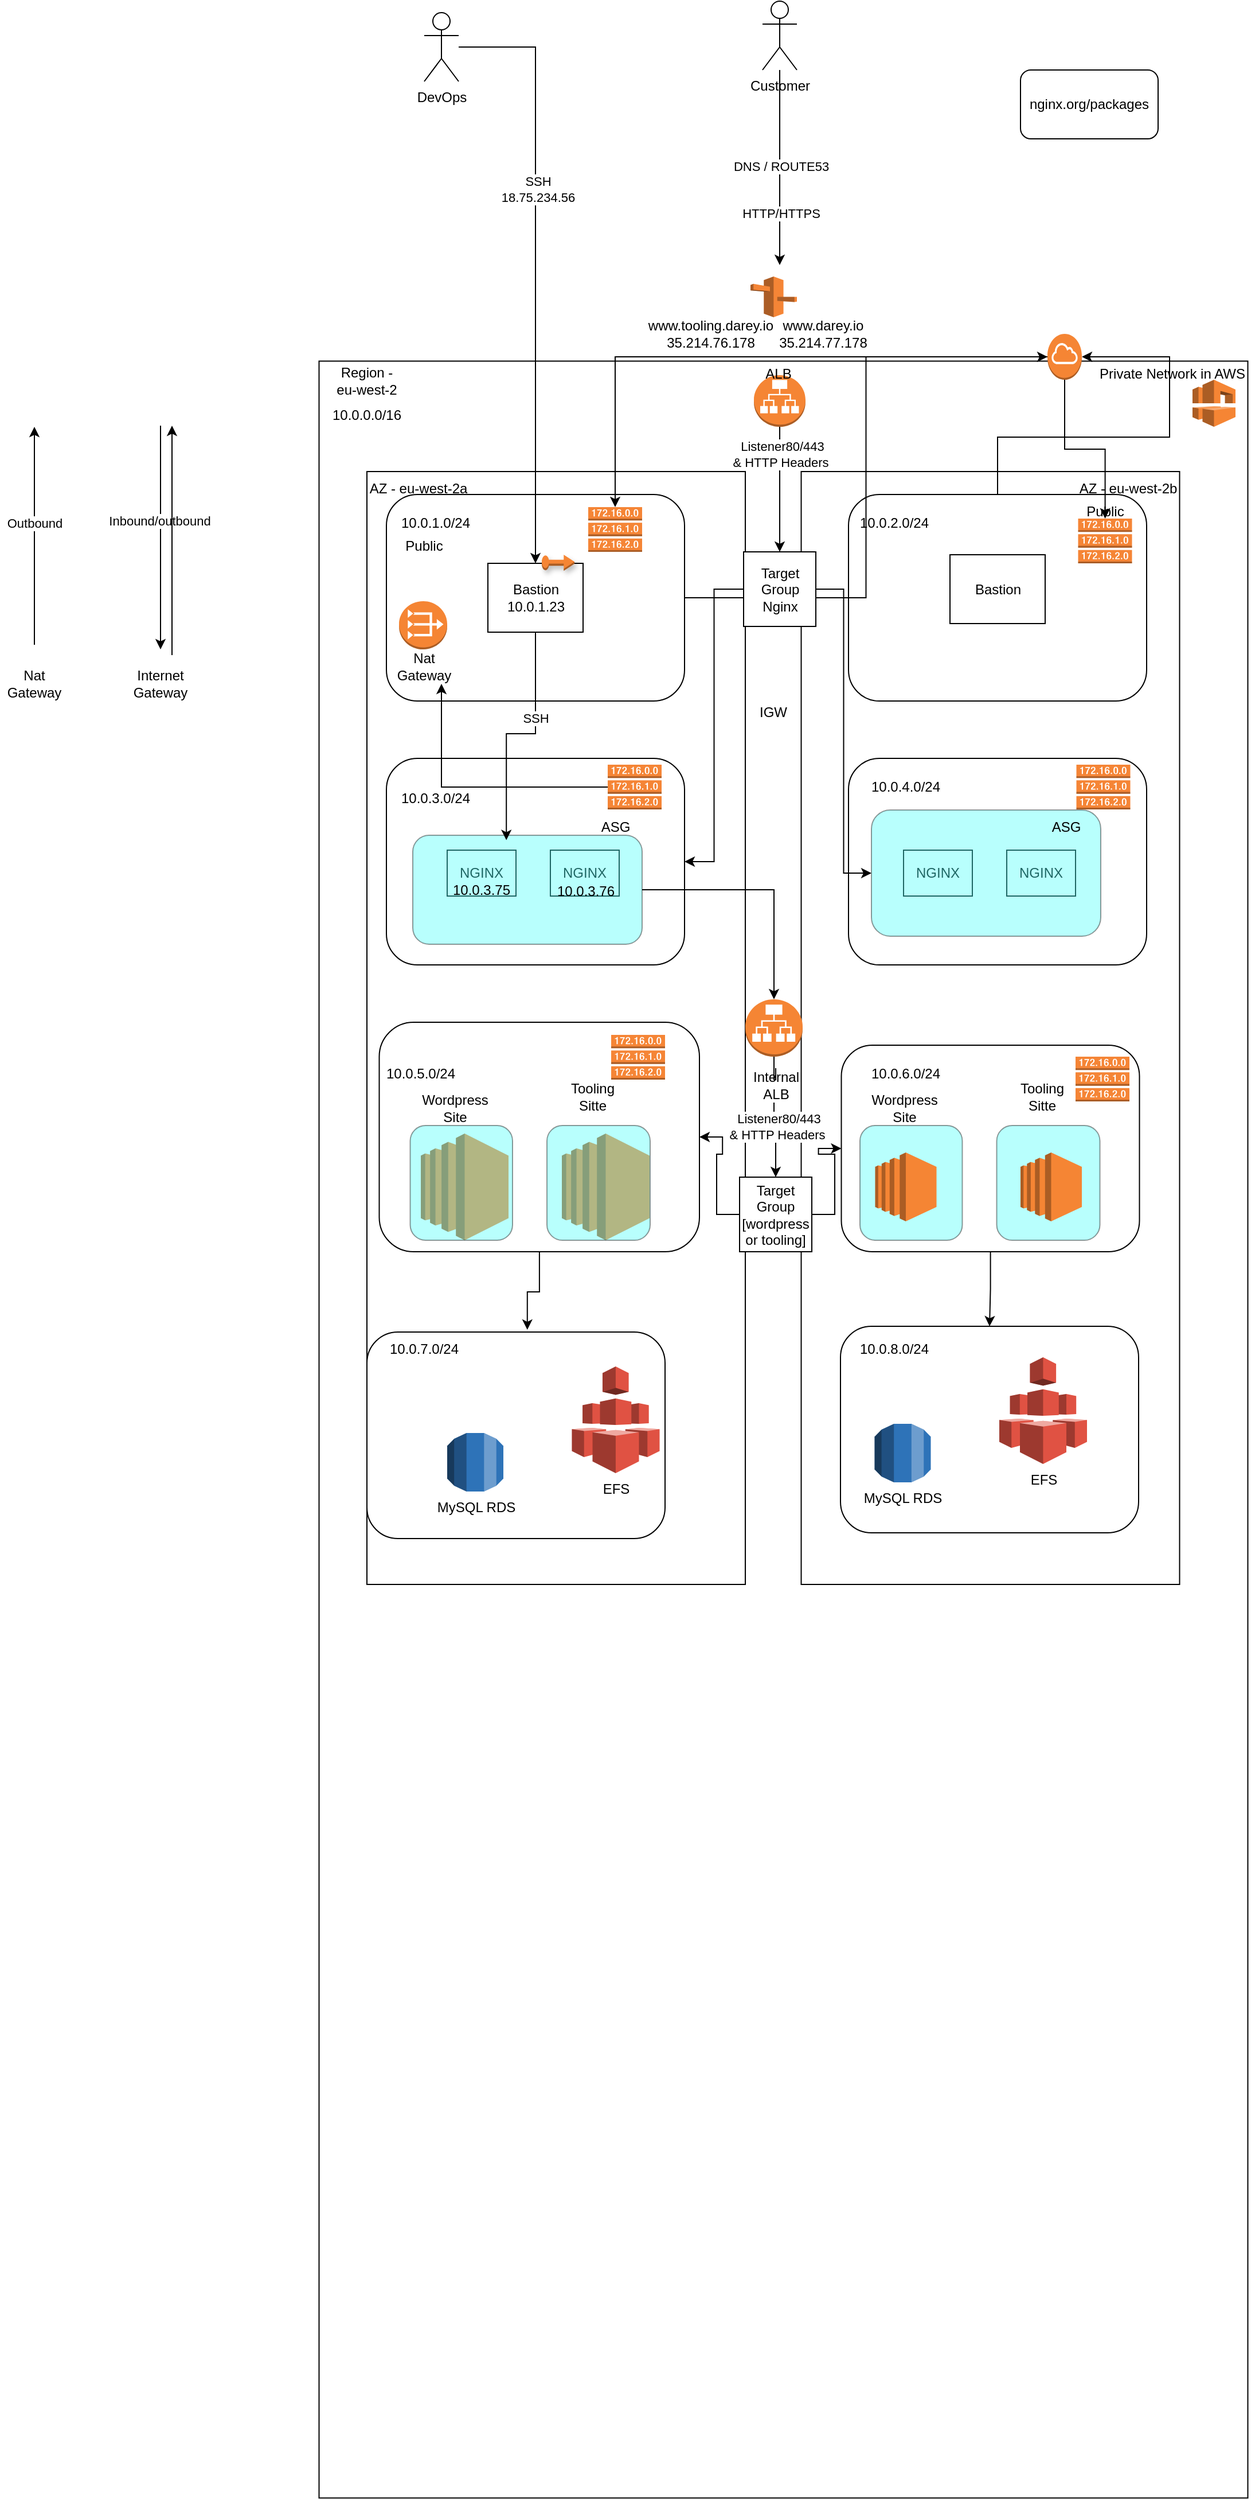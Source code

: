 <mxfile version="16.6.6" type="device"><diagram id="JI69Sy16UBji_XFjZy_T" name="Page-1"><mxGraphModel dx="2073" dy="1878" grid="1" gridSize="10" guides="1" tooltips="1" connect="1" arrows="1" fold="1" page="1" pageScale="1" pageWidth="827" pageHeight="1169" math="0" shadow="0"><root><mxCell id="0"/><mxCell id="1" parent="0"/><mxCell id="da3hAZXMNbzquWMs0aTG-2" value="" style="rounded=0;whiteSpace=wrap;html=1;rotation=-90;" parent="1" vertex="1"><mxGeometry x="-518" y="710" width="1862.5" height="810" as="geometry"/></mxCell><mxCell id="da3hAZXMNbzquWMs0aTG-3" value="" style="outlineConnect=0;dashed=0;verticalLabelPosition=bottom;verticalAlign=top;align=center;html=1;shape=mxgraph.aws3.vpc;fillColor=#F58534;gradientColor=none;" parent="1" vertex="1"><mxGeometry x="770" y="200" width="37.5" height="41" as="geometry"/></mxCell><mxCell id="da3hAZXMNbzquWMs0aTG-4" value="Private Network in AWS" style="text;html=1;strokeColor=none;fillColor=none;align=center;verticalAlign=middle;whiteSpace=wrap;rounded=0;" parent="1" vertex="1"><mxGeometry x="678" y="190" width="148.75" height="10" as="geometry"/></mxCell><mxCell id="da3hAZXMNbzquWMs0aTG-9" style="edgeStyle=orthogonalEdgeStyle;rounded=0;orthogonalLoop=1;jettySize=auto;html=1;" parent="1" source="da3hAZXMNbzquWMs0aTG-5" edge="1"><mxGeometry relative="1" as="geometry"><mxPoint x="410" y="100" as="targetPoint"/><Array as="points"><mxPoint x="410" y="20"/><mxPoint x="410" y="20"/></Array></mxGeometry></mxCell><mxCell id="da3hAZXMNbzquWMs0aTG-11" value="DNS / ROUTE53" style="edgeLabel;html=1;align=center;verticalAlign=middle;resizable=0;points=[];" parent="da3hAZXMNbzquWMs0aTG-9" vertex="1" connectable="0"><mxGeometry x="-0.012" y="1" relative="1" as="geometry"><mxPoint as="offset"/></mxGeometry></mxCell><mxCell id="da3hAZXMNbzquWMs0aTG-134" value="HTTP/HTTPS" style="edgeLabel;html=1;align=center;verticalAlign=middle;resizable=0;points=[];" parent="da3hAZXMNbzquWMs0aTG-9" vertex="1" connectable="0"><mxGeometry x="0.471" y="1" relative="1" as="geometry"><mxPoint as="offset"/></mxGeometry></mxCell><mxCell id="da3hAZXMNbzquWMs0aTG-5" value="Customer" style="shape=umlActor;verticalLabelPosition=bottom;verticalAlign=top;html=1;outlineConnect=0;" parent="1" vertex="1"><mxGeometry x="395" y="-130" width="30" height="60" as="geometry"/></mxCell><mxCell id="da3hAZXMNbzquWMs0aTG-8" value="www.darey.io&lt;br&gt;35.214.77.178" style="text;html=1;strokeColor=none;fillColor=none;align=center;verticalAlign=middle;whiteSpace=wrap;rounded=0;" parent="1" vertex="1"><mxGeometry x="395" y="140" width="106" height="40" as="geometry"/></mxCell><mxCell id="da3hAZXMNbzquWMs0aTG-10" value="" style="outlineConnect=0;dashed=0;verticalLabelPosition=bottom;verticalAlign=top;align=center;html=1;shape=mxgraph.aws3.route_53;fillColor=#F58536;gradientColor=none;" parent="1" vertex="1"><mxGeometry x="384.5" y="110" width="40.5" height="35.5" as="geometry"/></mxCell><mxCell id="da3hAZXMNbzquWMs0aTG-12" value="10.0.0.0/16" style="text;html=1;strokeColor=none;fillColor=none;align=center;verticalAlign=middle;whiteSpace=wrap;rounded=0;" parent="1" vertex="1"><mxGeometry x="20" y="215.5" width="60" height="30" as="geometry"/></mxCell><mxCell id="da3hAZXMNbzquWMs0aTG-13" value="" style="rounded=0;whiteSpace=wrap;html=1;" parent="1" vertex="1"><mxGeometry x="50" y="280" width="330" height="970" as="geometry"/></mxCell><mxCell id="da3hAZXMNbzquWMs0aTG-14" value="Region - eu-west-2" style="text;html=1;strokeColor=none;fillColor=none;align=center;verticalAlign=middle;whiteSpace=wrap;rounded=0;" parent="1" vertex="1"><mxGeometry x="20" y="185.5" width="60" height="30" as="geometry"/></mxCell><mxCell id="da3hAZXMNbzquWMs0aTG-15" value="AZ - eu-west-2a" style="text;html=1;strokeColor=none;fillColor=none;align=center;verticalAlign=middle;whiteSpace=wrap;rounded=0;" parent="1" vertex="1"><mxGeometry x="50" y="280" width="90" height="30" as="geometry"/></mxCell><mxCell id="da3hAZXMNbzquWMs0aTG-16" value="" style="rounded=0;whiteSpace=wrap;html=1;" parent="1" vertex="1"><mxGeometry x="428.75" y="280" width="330" height="970" as="geometry"/></mxCell><mxCell id="da3hAZXMNbzquWMs0aTG-17" value="AZ - eu-west-2b" style="text;html=1;strokeColor=none;fillColor=none;align=center;verticalAlign=middle;whiteSpace=wrap;rounded=0;" parent="1" vertex="1"><mxGeometry x="668.75" y="280" width="90" height="30" as="geometry"/></mxCell><mxCell id="da3hAZXMNbzquWMs0aTG-25" value="" style="rounded=1;whiteSpace=wrap;html=1;" parent="1" vertex="1"><mxGeometry x="463" y="1025" width="260" height="180" as="geometry"/></mxCell><mxCell id="da3hAZXMNbzquWMs0aTG-132" style="edgeStyle=orthogonalEdgeStyle;rounded=0;orthogonalLoop=1;jettySize=auto;html=1;entryX=0.5;entryY=0;entryDx=0;entryDy=0;" parent="1" source="da3hAZXMNbzquWMs0aTG-30" target="da3hAZXMNbzquWMs0aTG-25" edge="1"><mxGeometry relative="1" as="geometry"/></mxCell><mxCell id="da3hAZXMNbzquWMs0aTG-30" value="" style="rounded=1;whiteSpace=wrap;html=1;" parent="1" vertex="1"><mxGeometry x="463.75" y="780" width="260" height="180" as="geometry"/></mxCell><mxCell id="da3hAZXMNbzquWMs0aTG-31" value="" style="rounded=1;whiteSpace=wrap;html=1;" parent="1" vertex="1"><mxGeometry x="470" y="530" width="260" height="180" as="geometry"/></mxCell><mxCell id="da3hAZXMNbzquWMs0aTG-48" style="edgeStyle=orthogonalEdgeStyle;rounded=0;orthogonalLoop=1;jettySize=auto;html=1;entryX=1;entryY=0.5;entryDx=0;entryDy=0;entryPerimeter=0;" parent="1" source="da3hAZXMNbzquWMs0aTG-32" target="da3hAZXMNbzquWMs0aTG-46" edge="1"><mxGeometry relative="1" as="geometry"/></mxCell><mxCell id="da3hAZXMNbzquWMs0aTG-32" value="" style="rounded=1;whiteSpace=wrap;html=1;" parent="1" vertex="1"><mxGeometry x="470" y="300" width="260" height="180" as="geometry"/></mxCell><mxCell id="da3hAZXMNbzquWMs0aTG-34" value="" style="rounded=1;whiteSpace=wrap;html=1;" parent="1" vertex="1"><mxGeometry x="50" y="1030" width="260" height="180" as="geometry"/></mxCell><mxCell id="da3hAZXMNbzquWMs0aTG-131" style="edgeStyle=orthogonalEdgeStyle;rounded=0;orthogonalLoop=1;jettySize=auto;html=1;entryX=0.538;entryY=-0.011;entryDx=0;entryDy=0;entryPerimeter=0;" parent="1" source="da3hAZXMNbzquWMs0aTG-35" target="da3hAZXMNbzquWMs0aTG-34" edge="1"><mxGeometry relative="1" as="geometry"/></mxCell><mxCell id="da3hAZXMNbzquWMs0aTG-35" value="" style="rounded=1;whiteSpace=wrap;html=1;" parent="1" vertex="1"><mxGeometry x="60.75" y="760" width="279.25" height="200" as="geometry"/></mxCell><mxCell id="da3hAZXMNbzquWMs0aTG-36" value="" style="rounded=1;whiteSpace=wrap;html=1;" parent="1" vertex="1"><mxGeometry x="67" y="530" width="260" height="180" as="geometry"/></mxCell><mxCell id="da3hAZXMNbzquWMs0aTG-47" style="edgeStyle=orthogonalEdgeStyle;rounded=0;orthogonalLoop=1;jettySize=auto;html=1;entryX=0;entryY=0.5;entryDx=0;entryDy=0;entryPerimeter=0;" parent="1" source="da3hAZXMNbzquWMs0aTG-37" target="da3hAZXMNbzquWMs0aTG-46" edge="1"><mxGeometry relative="1" as="geometry"/></mxCell><mxCell id="da3hAZXMNbzquWMs0aTG-37" value="" style="rounded=1;whiteSpace=wrap;html=1;" parent="1" vertex="1"><mxGeometry x="67" y="300" width="260" height="180" as="geometry"/></mxCell><mxCell id="da3hAZXMNbzquWMs0aTG-38" value="10.0.1.0/24" style="text;html=1;strokeColor=none;fillColor=none;align=center;verticalAlign=middle;whiteSpace=wrap;rounded=0;" parent="1" vertex="1"><mxGeometry x="80" y="310" width="60" height="30" as="geometry"/></mxCell><mxCell id="da3hAZXMNbzquWMs0aTG-39" value="10.0.6.0/24" style="text;html=1;strokeColor=none;fillColor=none;align=center;verticalAlign=middle;whiteSpace=wrap;rounded=0;" parent="1" vertex="1"><mxGeometry x="490" y="790" width="60" height="30" as="geometry"/></mxCell><mxCell id="da3hAZXMNbzquWMs0aTG-40" value="10.0.4.0/24" style="text;html=1;strokeColor=none;fillColor=none;align=center;verticalAlign=middle;whiteSpace=wrap;rounded=0;" parent="1" vertex="1"><mxGeometry x="490" y="540" width="60" height="30" as="geometry"/></mxCell><mxCell id="da3hAZXMNbzquWMs0aTG-41" value="10.0.2.0/24" style="text;html=1;strokeColor=none;fillColor=none;align=center;verticalAlign=middle;whiteSpace=wrap;rounded=0;" parent="1" vertex="1"><mxGeometry x="480" y="310" width="60" height="30" as="geometry"/></mxCell><mxCell id="da3hAZXMNbzquWMs0aTG-42" value="10.0.3.0/24" style="text;html=1;strokeColor=none;fillColor=none;align=center;verticalAlign=middle;whiteSpace=wrap;rounded=0;" parent="1" vertex="1"><mxGeometry x="80" y="550" width="60" height="30" as="geometry"/></mxCell><mxCell id="da3hAZXMNbzquWMs0aTG-43" value="10.0.8.0/24" style="text;html=1;strokeColor=none;fillColor=none;align=center;verticalAlign=middle;whiteSpace=wrap;rounded=0;" parent="1" vertex="1"><mxGeometry x="480" y="1030" width="60" height="30" as="geometry"/></mxCell><mxCell id="da3hAZXMNbzquWMs0aTG-44" value="10.0.7.0/24" style="text;html=1;strokeColor=none;fillColor=none;align=center;verticalAlign=middle;whiteSpace=wrap;rounded=0;" parent="1" vertex="1"><mxGeometry x="70" y="1030" width="60" height="30" as="geometry"/></mxCell><mxCell id="da3hAZXMNbzquWMs0aTG-45" value="10.0.5.0/24" style="text;html=1;strokeColor=none;fillColor=none;align=center;verticalAlign=middle;whiteSpace=wrap;rounded=0;" parent="1" vertex="1"><mxGeometry x="67" y="790" width="60" height="30" as="geometry"/></mxCell><mxCell id="da3hAZXMNbzquWMs0aTG-78" style="edgeStyle=orthogonalEdgeStyle;rounded=0;orthogonalLoop=1;jettySize=auto;html=1;" parent="1" source="da3hAZXMNbzquWMs0aTG-46" target="da3hAZXMNbzquWMs0aTG-76" edge="1"><mxGeometry relative="1" as="geometry"/></mxCell><mxCell id="da3hAZXMNbzquWMs0aTG-80" style="edgeStyle=orthogonalEdgeStyle;rounded=0;orthogonalLoop=1;jettySize=auto;html=1;" parent="1" source="da3hAZXMNbzquWMs0aTG-46" target="da3hAZXMNbzquWMs0aTG-77" edge="1"><mxGeometry relative="1" as="geometry"/></mxCell><mxCell id="da3hAZXMNbzquWMs0aTG-46" value="" style="outlineConnect=0;dashed=0;verticalLabelPosition=bottom;verticalAlign=top;align=center;html=1;shape=mxgraph.aws3.internet_gateway;fillColor=#F58534;gradientColor=none;" parent="1" vertex="1"><mxGeometry x="643.5" y="160" width="30" height="40" as="geometry"/></mxCell><mxCell id="da3hAZXMNbzquWMs0aTG-49" value="Public" style="text;html=1;strokeColor=none;fillColor=none;align=center;verticalAlign=middle;whiteSpace=wrap;rounded=0;" parent="1" vertex="1"><mxGeometry x="70" y="330" width="60" height="30" as="geometry"/></mxCell><mxCell id="da3hAZXMNbzquWMs0aTG-50" value="Public" style="text;html=1;strokeColor=none;fillColor=none;align=center;verticalAlign=middle;whiteSpace=wrap;rounded=0;" parent="1" vertex="1"><mxGeometry x="663.75" y="300" width="60" height="30" as="geometry"/></mxCell><mxCell id="da3hAZXMNbzquWMs0aTG-51" value="NGINX" style="rounded=0;whiteSpace=wrap;html=1;" parent="1" vertex="1"><mxGeometry x="120" y="610" width="60" height="40" as="geometry"/></mxCell><mxCell id="da3hAZXMNbzquWMs0aTG-52" value="NGINX" style="rounded=0;whiteSpace=wrap;html=1;" parent="1" vertex="1"><mxGeometry x="210" y="610" width="60" height="40" as="geometry"/></mxCell><mxCell id="da3hAZXMNbzquWMs0aTG-53" value="NGINX" style="rounded=0;whiteSpace=wrap;html=1;" parent="1" vertex="1"><mxGeometry x="518" y="610" width="60" height="40" as="geometry"/></mxCell><mxCell id="da3hAZXMNbzquWMs0aTG-54" value="NGINX" style="rounded=0;whiteSpace=wrap;html=1;" parent="1" vertex="1"><mxGeometry x="608" y="610" width="60" height="40" as="geometry"/></mxCell><mxCell id="da3hAZXMNbzquWMs0aTG-109" style="edgeStyle=orthogonalEdgeStyle;rounded=0;orthogonalLoop=1;jettySize=auto;html=1;" parent="1" source="da3hAZXMNbzquWMs0aTG-57" target="da3hAZXMNbzquWMs0aTG-106" edge="1"><mxGeometry relative="1" as="geometry"/></mxCell><mxCell id="da3hAZXMNbzquWMs0aTG-57" value="" style="rounded=1;whiteSpace=wrap;html=1;fillColor=#4FFFF9;opacity=40;" parent="1" vertex="1"><mxGeometry x="90" y="597" width="200" height="95" as="geometry"/></mxCell><mxCell id="da3hAZXMNbzquWMs0aTG-62" style="edgeStyle=orthogonalEdgeStyle;rounded=0;orthogonalLoop=1;jettySize=auto;html=1;" parent="1" source="da3hAZXMNbzquWMs0aTG-55" target="da3hAZXMNbzquWMs0aTG-60" edge="1"><mxGeometry relative="1" as="geometry"/></mxCell><mxCell id="da3hAZXMNbzquWMs0aTG-64" value="Listener80/443&lt;br&gt;&amp;amp; HTTP Headers&amp;nbsp;" style="edgeLabel;html=1;align=center;verticalAlign=middle;resizable=0;points=[];" parent="da3hAZXMNbzquWMs0aTG-62" vertex="1" connectable="0"><mxGeometry x="-0.56" y="2" relative="1" as="geometry"><mxPoint as="offset"/></mxGeometry></mxCell><mxCell id="da3hAZXMNbzquWMs0aTG-55" value="" style="outlineConnect=0;dashed=0;verticalLabelPosition=bottom;verticalAlign=top;align=center;html=1;shape=mxgraph.aws3.application_load_balancer;fillColor=#F58534;gradientColor=none;" parent="1" vertex="1"><mxGeometry x="387.5" y="196" width="45" height="45" as="geometry"/></mxCell><mxCell id="da3hAZXMNbzquWMs0aTG-58" value="ASG" style="text;html=1;strokeColor=none;fillColor=none;align=center;verticalAlign=middle;whiteSpace=wrap;rounded=0;opacity=40;" parent="1" vertex="1"><mxGeometry x="237" y="575" width="60" height="30" as="geometry"/></mxCell><mxCell id="da3hAZXMNbzquWMs0aTG-65" style="edgeStyle=orthogonalEdgeStyle;rounded=0;orthogonalLoop=1;jettySize=auto;html=1;entryX=1;entryY=0.5;entryDx=0;entryDy=0;" parent="1" source="da3hAZXMNbzquWMs0aTG-60" target="da3hAZXMNbzquWMs0aTG-36" edge="1"><mxGeometry relative="1" as="geometry"/></mxCell><mxCell id="da3hAZXMNbzquWMs0aTG-68" style="edgeStyle=orthogonalEdgeStyle;rounded=0;orthogonalLoop=1;jettySize=auto;html=1;entryX=0;entryY=0.5;entryDx=0;entryDy=0;" parent="1" source="da3hAZXMNbzquWMs0aTG-60" target="da3hAZXMNbzquWMs0aTG-66" edge="1"><mxGeometry relative="1" as="geometry"/></mxCell><mxCell id="da3hAZXMNbzquWMs0aTG-60" value="Target Group Nginx" style="rounded=0;whiteSpace=wrap;html=1;fillColor=#FFFFFF;" parent="1" vertex="1"><mxGeometry x="378.5" y="350" width="63" height="65" as="geometry"/></mxCell><mxCell id="da3hAZXMNbzquWMs0aTG-63" value="ALB" style="text;html=1;strokeColor=none;fillColor=none;align=center;verticalAlign=middle;whiteSpace=wrap;rounded=0;" parent="1" vertex="1"><mxGeometry x="378.5" y="180" width="60" height="30" as="geometry"/></mxCell><mxCell id="da3hAZXMNbzquWMs0aTG-66" value="" style="rounded=1;whiteSpace=wrap;html=1;fillColor=#4FFFF9;opacity=40;" parent="1" vertex="1"><mxGeometry x="490" y="575" width="200" height="110" as="geometry"/></mxCell><mxCell id="da3hAZXMNbzquWMs0aTG-67" value="ASG" style="text;html=1;strokeColor=none;fillColor=none;align=center;verticalAlign=middle;whiteSpace=wrap;rounded=0;opacity=40;" parent="1" vertex="1"><mxGeometry x="630" y="575" width="60" height="30" as="geometry"/></mxCell><mxCell id="da3hAZXMNbzquWMs0aTG-83" style="edgeStyle=orthogonalEdgeStyle;rounded=0;orthogonalLoop=1;jettySize=auto;html=1;entryX=0.408;entryY=0.045;entryDx=0;entryDy=0;entryPerimeter=0;" parent="1" source="da3hAZXMNbzquWMs0aTG-69" target="da3hAZXMNbzquWMs0aTG-57" edge="1"><mxGeometry relative="1" as="geometry"/></mxCell><mxCell id="-nb7mKBHebV6GlGJs7d9-1" value="SSH" style="edgeLabel;html=1;align=center;verticalAlign=middle;resizable=0;points=[];" vertex="1" connectable="0" parent="da3hAZXMNbzquWMs0aTG-83"><mxGeometry x="-0.274" relative="1" as="geometry"><mxPoint as="offset"/></mxGeometry></mxCell><mxCell id="da3hAZXMNbzquWMs0aTG-69" value="Bastion&lt;br&gt;10.0.1.23&lt;br&gt;" style="rounded=0;whiteSpace=wrap;html=1;fillColor=#FFFFFF;" parent="1" vertex="1"><mxGeometry x="155.5" y="360" width="83" height="60" as="geometry"/></mxCell><mxCell id="da3hAZXMNbzquWMs0aTG-70" value="Bastion" style="rounded=0;whiteSpace=wrap;html=1;fillColor=#FFFFFF;" parent="1" vertex="1"><mxGeometry x="558.5" y="352.5" width="83" height="60" as="geometry"/></mxCell><mxCell id="da3hAZXMNbzquWMs0aTG-74" style="edgeStyle=orthogonalEdgeStyle;rounded=0;orthogonalLoop=1;jettySize=auto;html=1;" parent="1" source="da3hAZXMNbzquWMs0aTG-71" target="da3hAZXMNbzquWMs0aTG-69" edge="1"><mxGeometry relative="1" as="geometry"/></mxCell><mxCell id="da3hAZXMNbzquWMs0aTG-75" value="SSH&lt;br&gt;18.75.234.56&lt;br&gt;" style="edgeLabel;html=1;align=center;verticalAlign=middle;resizable=0;points=[];" parent="da3hAZXMNbzquWMs0aTG-74" vertex="1" connectable="0"><mxGeometry x="-0.267" y="2" relative="1" as="geometry"><mxPoint y="1" as="offset"/></mxGeometry></mxCell><mxCell id="da3hAZXMNbzquWMs0aTG-71" value="DevOps" style="shape=umlActor;verticalLabelPosition=bottom;verticalAlign=top;html=1;outlineConnect=0;" parent="1" vertex="1"><mxGeometry x="100" y="-120" width="30" height="60" as="geometry"/></mxCell><mxCell id="da3hAZXMNbzquWMs0aTG-76" value="" style="outlineConnect=0;dashed=0;verticalLabelPosition=bottom;verticalAlign=top;align=center;html=1;shape=mxgraph.aws3.route_table;fillColor=#F58536;gradientColor=none;" parent="1" vertex="1"><mxGeometry x="243" y="311" width="47" height="39" as="geometry"/></mxCell><mxCell id="da3hAZXMNbzquWMs0aTG-77" value="" style="outlineConnect=0;dashed=0;verticalLabelPosition=bottom;verticalAlign=top;align=center;html=1;shape=mxgraph.aws3.route_table;fillColor=#F58536;gradientColor=none;" parent="1" vertex="1"><mxGeometry x="670.25" y="321" width="47" height="39" as="geometry"/></mxCell><mxCell id="da3hAZXMNbzquWMs0aTG-79" value="IGW" style="text;html=1;strokeColor=none;fillColor=none;align=center;verticalAlign=middle;whiteSpace=wrap;rounded=0;" parent="1" vertex="1"><mxGeometry x="393.25" y="480" width="23" height="20" as="geometry"/></mxCell><mxCell id="da3hAZXMNbzquWMs0aTG-81" value="10.0.3.75" style="text;html=1;strokeColor=none;fillColor=none;align=center;verticalAlign=middle;whiteSpace=wrap;rounded=0;" parent="1" vertex="1"><mxGeometry x="140" y="640" width="20" height="9" as="geometry"/></mxCell><mxCell id="da3hAZXMNbzquWMs0aTG-82" value="10.0.3.76" style="text;html=1;strokeColor=none;fillColor=none;align=center;verticalAlign=middle;whiteSpace=wrap;rounded=0;" parent="1" vertex="1"><mxGeometry x="231" y="641" width="20" height="9" as="geometry"/></mxCell><mxCell id="da3hAZXMNbzquWMs0aTG-84" value="nginx.org/packages" style="rounded=1;whiteSpace=wrap;html=1;fillColor=#FFFFFF;" parent="1" vertex="1"><mxGeometry x="620" y="-70" width="120" height="60" as="geometry"/></mxCell><mxCell id="da3hAZXMNbzquWMs0aTG-85" value="" style="outlineConnect=0;dashed=0;verticalLabelPosition=bottom;verticalAlign=top;align=center;html=1;shape=mxgraph.aws3.vpc_nat_gateway;fillColor=#F58534;gradientColor=none;" parent="1" vertex="1"><mxGeometry x="78" y="393" width="42" height="42" as="geometry"/></mxCell><mxCell id="da3hAZXMNbzquWMs0aTG-89" value="Nat Gateway" style="text;html=1;strokeColor=none;fillColor=none;align=center;verticalAlign=middle;whiteSpace=wrap;rounded=0;" parent="1" vertex="1"><mxGeometry x="70" y="435" width="60" height="30" as="geometry"/></mxCell><mxCell id="da3hAZXMNbzquWMs0aTG-90" value="" style="endArrow=classic;html=1;rounded=0;" parent="1" edge="1"><mxGeometry width="50" height="50" relative="1" as="geometry"><mxPoint x="-240" y="431" as="sourcePoint"/><mxPoint x="-240" y="241" as="targetPoint"/></mxGeometry></mxCell><mxCell id="da3hAZXMNbzquWMs0aTG-92" value="Outbound" style="edgeLabel;html=1;align=center;verticalAlign=middle;resizable=0;points=[];" parent="da3hAZXMNbzquWMs0aTG-90" vertex="1" connectable="0"><mxGeometry x="0.116" relative="1" as="geometry"><mxPoint as="offset"/></mxGeometry></mxCell><mxCell id="da3hAZXMNbzquWMs0aTG-91" value="" style="endArrow=classic;html=1;rounded=0;" parent="1" edge="1"><mxGeometry width="50" height="50" relative="1" as="geometry"><mxPoint x="-130" y="240" as="sourcePoint"/><mxPoint x="-130" y="435" as="targetPoint"/></mxGeometry></mxCell><mxCell id="da3hAZXMNbzquWMs0aTG-93" value="Inbound/outbound&lt;br&gt;" style="edgeLabel;html=1;align=center;verticalAlign=middle;resizable=0;points=[];" parent="da3hAZXMNbzquWMs0aTG-91" vertex="1" connectable="0"><mxGeometry x="-0.149" y="-1" relative="1" as="geometry"><mxPoint as="offset"/></mxGeometry></mxCell><mxCell id="da3hAZXMNbzquWMs0aTG-94" value="Nat Gateway" style="text;html=1;strokeColor=none;fillColor=none;align=center;verticalAlign=middle;whiteSpace=wrap;rounded=0;" parent="1" vertex="1"><mxGeometry x="-270" y="450" width="60" height="30" as="geometry"/></mxCell><mxCell id="da3hAZXMNbzquWMs0aTG-95" value="Internet Gateway" style="text;html=1;strokeColor=none;fillColor=none;align=center;verticalAlign=middle;whiteSpace=wrap;rounded=0;" parent="1" vertex="1"><mxGeometry x="-160" y="450" width="60" height="30" as="geometry"/></mxCell><mxCell id="da3hAZXMNbzquWMs0aTG-97" style="edgeStyle=orthogonalEdgeStyle;rounded=0;orthogonalLoop=1;jettySize=auto;html=1;entryX=0.75;entryY=1;entryDx=0;entryDy=0;" parent="1" source="da3hAZXMNbzquWMs0aTG-96" target="da3hAZXMNbzquWMs0aTG-89" edge="1"><mxGeometry relative="1" as="geometry"/></mxCell><mxCell id="da3hAZXMNbzquWMs0aTG-96" value="" style="outlineConnect=0;dashed=0;verticalLabelPosition=bottom;verticalAlign=top;align=center;html=1;shape=mxgraph.aws3.route_table;fillColor=#F58536;gradientColor=none;" parent="1" vertex="1"><mxGeometry x="260" y="535.5" width="47" height="39" as="geometry"/></mxCell><mxCell id="da3hAZXMNbzquWMs0aTG-100" value="" style="outlineConnect=0;dashed=0;verticalLabelPosition=bottom;verticalAlign=top;align=center;html=1;shape=mxgraph.aws3.ec2;fillColor=#F58534;gradientColor=none;" parent="1" vertex="1"><mxGeometry x="97" y="857" width="76.5" height="93" as="geometry"/></mxCell><mxCell id="da3hAZXMNbzquWMs0aTG-101" value="" style="rounded=1;whiteSpace=wrap;html=1;fillColor=#4FFFF9;opacity=40;" parent="1" vertex="1"><mxGeometry x="87.75" y="850" width="89.25" height="100" as="geometry"/></mxCell><mxCell id="da3hAZXMNbzquWMs0aTG-102" value="" style="outlineConnect=0;dashed=0;verticalLabelPosition=bottom;verticalAlign=top;align=center;html=1;shape=mxgraph.aws3.ec2;fillColor=#F58534;gradientColor=none;" parent="1" vertex="1"><mxGeometry x="220" y="857" width="76.5" height="93" as="geometry"/></mxCell><mxCell id="da3hAZXMNbzquWMs0aTG-103" value="" style="rounded=1;whiteSpace=wrap;html=1;fillColor=#4FFFF9;opacity=40;" parent="1" vertex="1"><mxGeometry x="207" y="850" width="90" height="100" as="geometry"/></mxCell><mxCell id="da3hAZXMNbzquWMs0aTG-104" value="Wordpress Site" style="text;html=1;strokeColor=none;fillColor=none;align=center;verticalAlign=middle;whiteSpace=wrap;rounded=0;" parent="1" vertex="1"><mxGeometry x="97" y="820" width="60" height="30" as="geometry"/></mxCell><mxCell id="da3hAZXMNbzquWMs0aTG-105" value="Tooling Sitte" style="text;html=1;strokeColor=none;fillColor=none;align=center;verticalAlign=middle;whiteSpace=wrap;rounded=0;" parent="1" vertex="1"><mxGeometry x="217" y="810" width="60" height="30" as="geometry"/></mxCell><mxCell id="da3hAZXMNbzquWMs0aTG-112" style="edgeStyle=orthogonalEdgeStyle;rounded=0;orthogonalLoop=1;jettySize=auto;html=1;entryX=0.5;entryY=0;entryDx=0;entryDy=0;startArrow=none;" parent="1" source="da3hAZXMNbzquWMs0aTG-107" target="da3hAZXMNbzquWMs0aTG-110" edge="1"><mxGeometry relative="1" as="geometry"><Array as="points"><mxPoint x="405" y="843"/><mxPoint x="407" y="843"/></Array></mxGeometry></mxCell><mxCell id="da3hAZXMNbzquWMs0aTG-122" value="Listener80/443&lt;br&gt;&amp;amp; HTTP Headers&amp;nbsp;" style="edgeLabel;html=1;align=center;verticalAlign=middle;resizable=0;points=[];" parent="da3hAZXMNbzquWMs0aTG-112" vertex="1" connectable="0"><mxGeometry x="-0.353" y="2" relative="1" as="geometry"><mxPoint y="1" as="offset"/></mxGeometry></mxCell><mxCell id="da3hAZXMNbzquWMs0aTG-106" value="" style="outlineConnect=0;dashed=0;verticalLabelPosition=bottom;verticalAlign=top;align=center;html=1;shape=mxgraph.aws3.application_load_balancer;fillColor=#F58534;gradientColor=none;" parent="1" vertex="1"><mxGeometry x="380" y="740" width="50" height="50" as="geometry"/></mxCell><mxCell id="da3hAZXMNbzquWMs0aTG-114" style="edgeStyle=orthogonalEdgeStyle;rounded=0;orthogonalLoop=1;jettySize=auto;html=1;" parent="1" source="da3hAZXMNbzquWMs0aTG-110" target="da3hAZXMNbzquWMs0aTG-35" edge="1"><mxGeometry relative="1" as="geometry"/></mxCell><mxCell id="da3hAZXMNbzquWMs0aTG-115" style="edgeStyle=orthogonalEdgeStyle;rounded=0;orthogonalLoop=1;jettySize=auto;html=1;entryX=0;entryY=0.5;entryDx=0;entryDy=0;" parent="1" source="da3hAZXMNbzquWMs0aTG-110" target="da3hAZXMNbzquWMs0aTG-30" edge="1"><mxGeometry relative="1" as="geometry"/></mxCell><mxCell id="da3hAZXMNbzquWMs0aTG-110" value="Target Group [wordpress or tooling]" style="rounded=0;whiteSpace=wrap;html=1;fillColor=#FFFFFF;" parent="1" vertex="1"><mxGeometry x="375" y="895" width="63" height="65" as="geometry"/></mxCell><mxCell id="da3hAZXMNbzquWMs0aTG-107" value="Internal ALB" style="text;html=1;strokeColor=none;fillColor=none;align=center;verticalAlign=middle;whiteSpace=wrap;rounded=0;" parent="1" vertex="1"><mxGeometry x="376.5" y="800" width="60" height="30" as="geometry"/></mxCell><mxCell id="da3hAZXMNbzquWMs0aTG-113" value="" style="edgeStyle=orthogonalEdgeStyle;rounded=0;orthogonalLoop=1;jettySize=auto;html=1;entryX=0.5;entryY=0;entryDx=0;entryDy=0;endArrow=none;" parent="1" source="da3hAZXMNbzquWMs0aTG-106" target="da3hAZXMNbzquWMs0aTG-107" edge="1"><mxGeometry relative="1" as="geometry"><mxPoint x="405" y="790" as="sourcePoint"/><mxPoint x="406.5" y="895" as="targetPoint"/><Array as="points"/></mxGeometry></mxCell><mxCell id="da3hAZXMNbzquWMs0aTG-116" value="" style="rounded=1;whiteSpace=wrap;html=1;fillColor=#4FFFF9;opacity=40;" parent="1" vertex="1"><mxGeometry x="480" y="850" width="89.25" height="100" as="geometry"/></mxCell><mxCell id="da3hAZXMNbzquWMs0aTG-117" value="" style="rounded=1;whiteSpace=wrap;html=1;fillColor=#4FFFF9;opacity=40;" parent="1" vertex="1"><mxGeometry x="599.25" y="850" width="90" height="100" as="geometry"/></mxCell><mxCell id="da3hAZXMNbzquWMs0aTG-118" value="Wordpress Site" style="text;html=1;strokeColor=none;fillColor=none;align=center;verticalAlign=middle;whiteSpace=wrap;rounded=0;" parent="1" vertex="1"><mxGeometry x="489.25" y="820" width="60" height="30" as="geometry"/></mxCell><mxCell id="da3hAZXMNbzquWMs0aTG-119" value="Tooling Sitte" style="text;html=1;strokeColor=none;fillColor=none;align=center;verticalAlign=middle;whiteSpace=wrap;rounded=0;" parent="1" vertex="1"><mxGeometry x="609.25" y="810" width="60" height="30" as="geometry"/></mxCell><mxCell id="da3hAZXMNbzquWMs0aTG-120" value="" style="outlineConnect=0;dashed=0;verticalLabelPosition=bottom;verticalAlign=top;align=center;html=1;shape=mxgraph.aws3.ec2;fillColor=#F58534;gradientColor=none;" parent="1" vertex="1"><mxGeometry x="493.25" y="873.5" width="53.5" height="60" as="geometry"/></mxCell><mxCell id="da3hAZXMNbzquWMs0aTG-121" value="" style="outlineConnect=0;dashed=0;verticalLabelPosition=bottom;verticalAlign=top;align=center;html=1;shape=mxgraph.aws3.ec2;fillColor=#F58534;gradientColor=none;" parent="1" vertex="1"><mxGeometry x="620" y="873.5" width="53.5" height="60" as="geometry"/></mxCell><mxCell id="da3hAZXMNbzquWMs0aTG-123" value="&lt;span&gt;MySQL RDS&lt;/span&gt;" style="outlineConnect=0;dashed=0;verticalLabelPosition=bottom;verticalAlign=top;align=center;html=1;shape=mxgraph.aws3.rds;fillColor=#2E73B8;gradientColor=none;" parent="1" vertex="1"><mxGeometry x="120" y="1118" width="49" height="51" as="geometry"/></mxCell><mxCell id="da3hAZXMNbzquWMs0aTG-125" value="EFS" style="outlineConnect=0;dashed=0;verticalLabelPosition=bottom;verticalAlign=top;align=center;html=1;shape=mxgraph.aws3.efs;fillColor=#E05243;gradientColor=none;" parent="1" vertex="1"><mxGeometry x="228.75" y="1060" width="76.5" height="93" as="geometry"/></mxCell><mxCell id="da3hAZXMNbzquWMs0aTG-127" value="&lt;span&gt;MySQL RDS&lt;/span&gt;" style="outlineConnect=0;dashed=0;verticalLabelPosition=bottom;verticalAlign=top;align=center;html=1;shape=mxgraph.aws3.rds;fillColor=#2E73B8;gradientColor=none;" parent="1" vertex="1"><mxGeometry x="492.75" y="1110" width="49" height="51" as="geometry"/></mxCell><mxCell id="da3hAZXMNbzquWMs0aTG-128" value="EFS" style="outlineConnect=0;dashed=0;verticalLabelPosition=bottom;verticalAlign=top;align=center;html=1;shape=mxgraph.aws3.efs;fillColor=#E05243;gradientColor=none;" parent="1" vertex="1"><mxGeometry x="601.5" y="1052" width="76.5" height="93" as="geometry"/></mxCell><mxCell id="da3hAZXMNbzquWMs0aTG-133" value="www.tooling.darey.io&lt;br&gt;35.214.76.178" style="text;html=1;strokeColor=none;fillColor=none;align=center;verticalAlign=middle;whiteSpace=wrap;rounded=0;" parent="1" vertex="1"><mxGeometry x="297" y="140" width="106" height="40" as="geometry"/></mxCell><mxCell id="da3hAZXMNbzquWMs0aTG-135" value="" style="endArrow=classic;html=1;rounded=0;" parent="1" edge="1"><mxGeometry width="50" height="50" relative="1" as="geometry"><mxPoint x="-120" y="440" as="sourcePoint"/><mxPoint x="-120" y="240" as="targetPoint"/></mxGeometry></mxCell><mxCell id="da3hAZXMNbzquWMs0aTG-137" value="" style="outlineConnect=0;dashed=0;verticalLabelPosition=bottom;verticalAlign=top;align=center;html=1;shape=mxgraph.aws3.route_table;fillColor=#F58536;gradientColor=none;" parent="1" vertex="1"><mxGeometry x="668.75" y="535.5" width="47" height="39" as="geometry"/></mxCell><mxCell id="da3hAZXMNbzquWMs0aTG-138" value="" style="outlineConnect=0;dashed=0;verticalLabelPosition=bottom;verticalAlign=top;align=center;html=1;shape=mxgraph.aws3.route_table;fillColor=#F58536;gradientColor=none;" parent="1" vertex="1"><mxGeometry x="668" y="790" width="47" height="39" as="geometry"/></mxCell><mxCell id="da3hAZXMNbzquWMs0aTG-139" value="" style="outlineConnect=0;dashed=0;verticalLabelPosition=bottom;verticalAlign=top;align=center;html=1;shape=mxgraph.aws3.route_table;fillColor=#F58536;gradientColor=none;" parent="1" vertex="1"><mxGeometry x="263" y="771" width="47" height="39" as="geometry"/></mxCell><mxCell id="-nb7mKBHebV6GlGJs7d9-2" value="" style="outlineConnect=0;dashed=0;verticalLabelPosition=bottom;verticalAlign=top;align=center;html=1;shape=mxgraph.aws3.elastic_ip;fillColor=#F58534;gradientColor=none;shadow=1;" vertex="1" parent="1"><mxGeometry x="202.5" y="352.5" width="28.5" height="14" as="geometry"/></mxCell></root></mxGraphModel></diagram></mxfile>